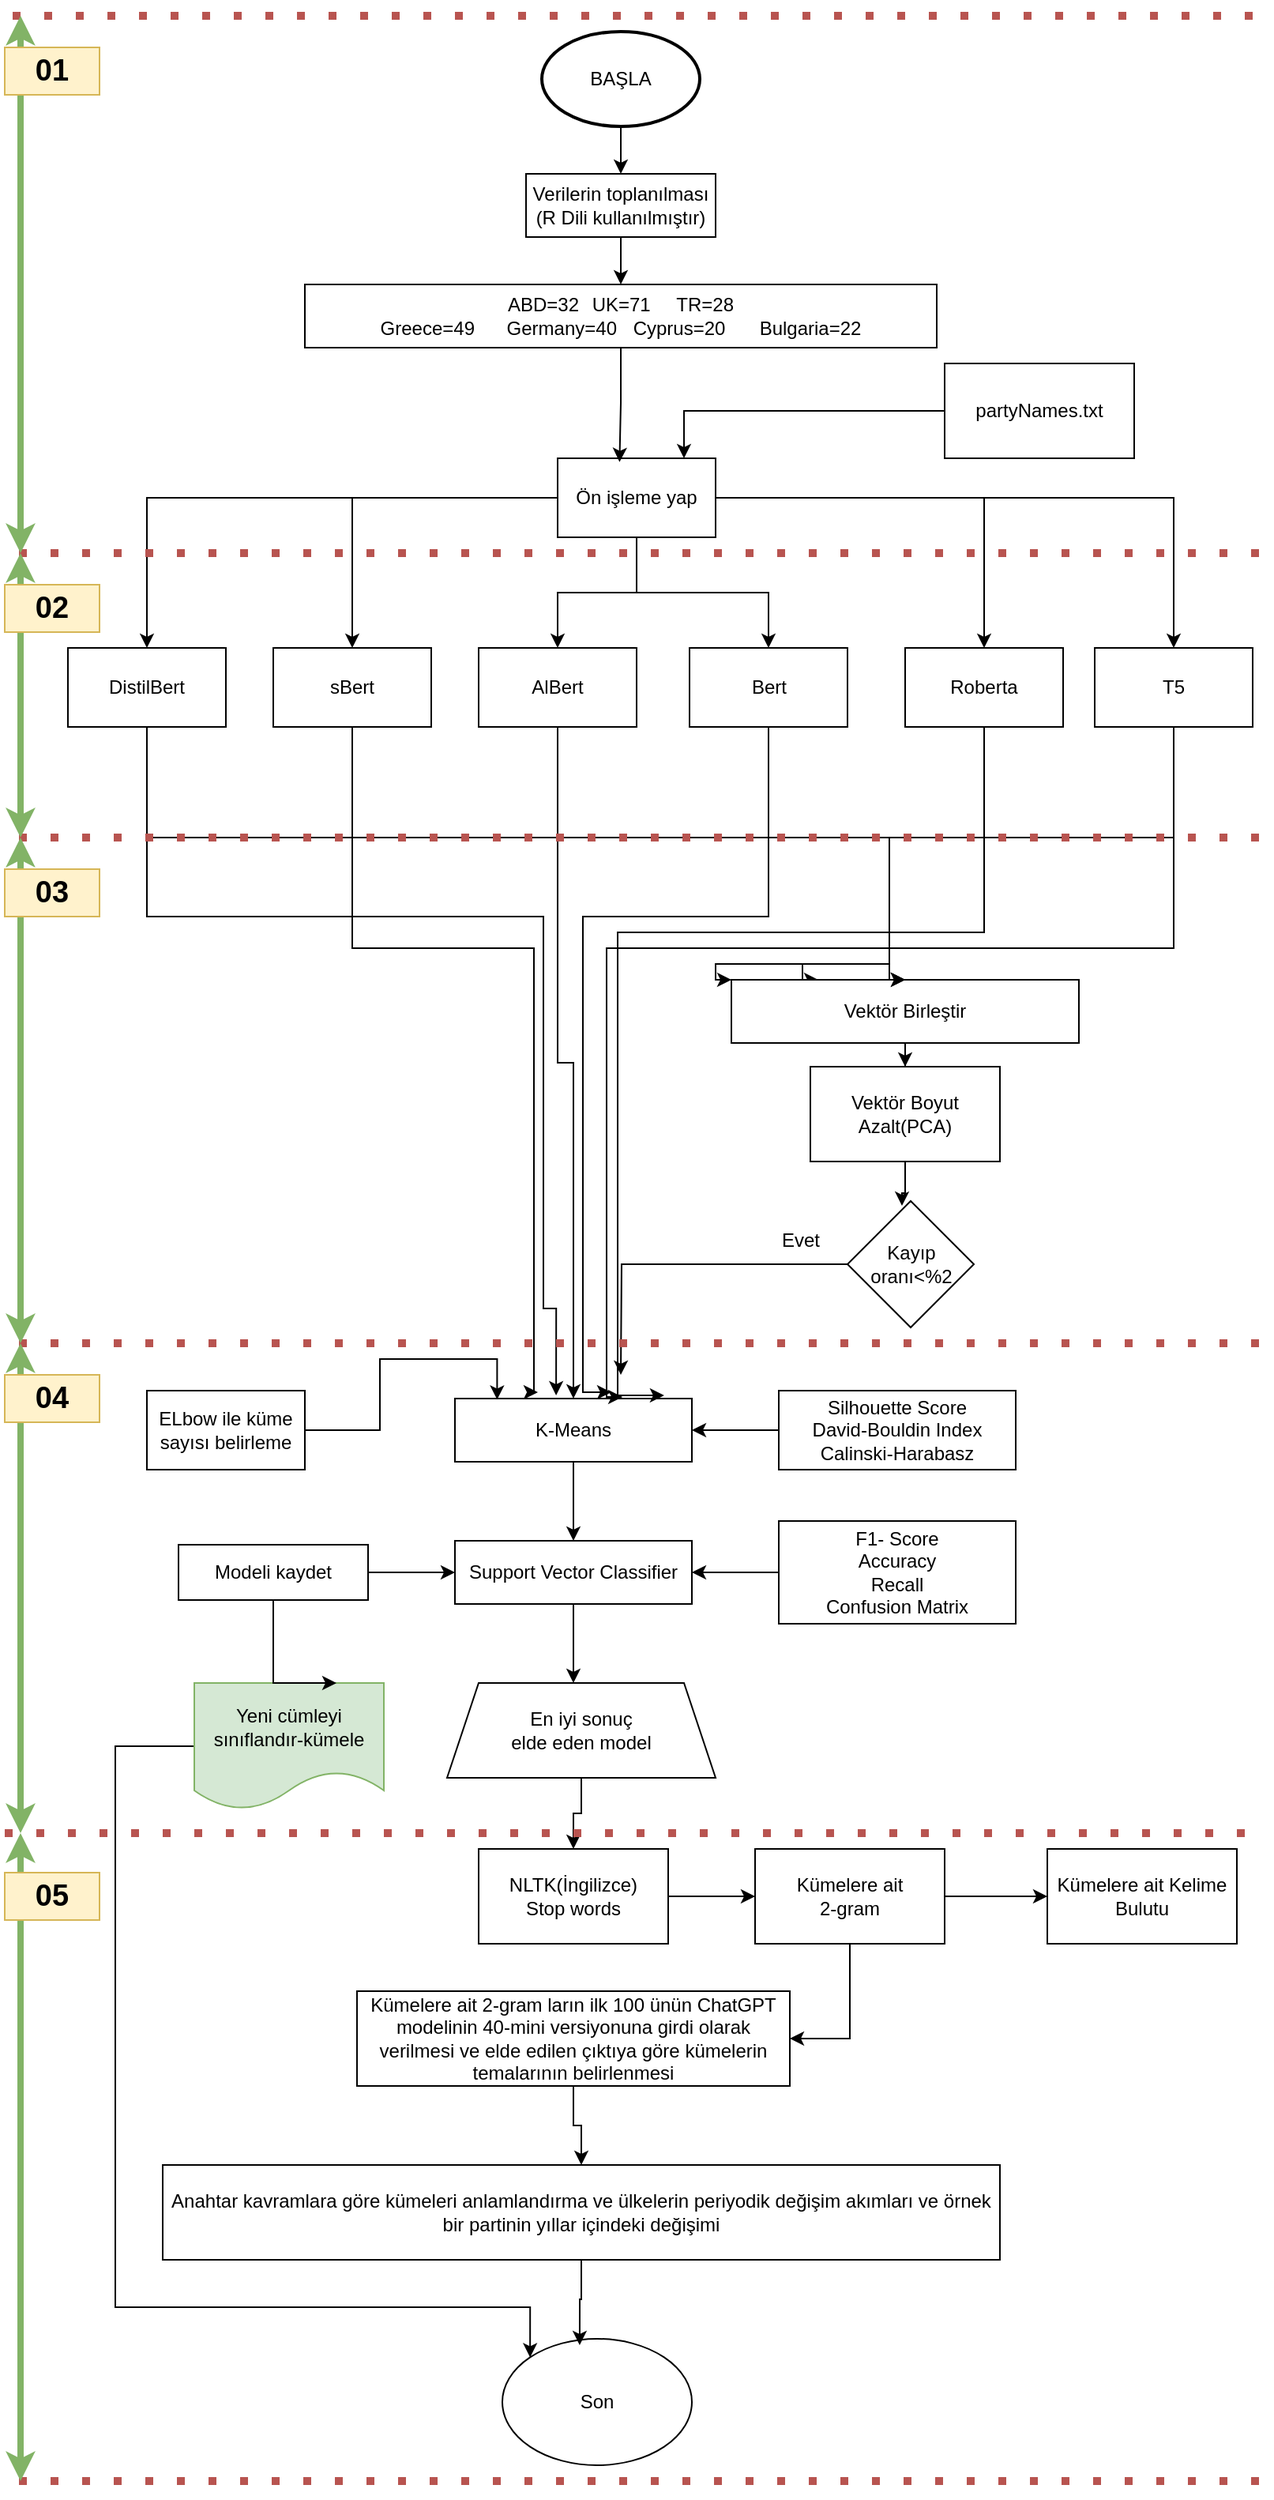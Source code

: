 <mxfile version="25.0.3">
  <diagram name="Sayfa -1" id="Y4KyMQlFS_LneCHq2ve7">
    <mxGraphModel dx="1434" dy="1915" grid="1" gridSize="10" guides="1" tooltips="1" connect="1" arrows="1" fold="1" page="1" pageScale="1" pageWidth="827" pageHeight="1169" math="0" shadow="0">
      <root>
        <mxCell id="0" />
        <mxCell id="1" parent="0" />
        <mxCell id="thV8qUcvfwIhAkpE8thV-68" style="edgeStyle=orthogonalEdgeStyle;rounded=0;orthogonalLoop=1;jettySize=auto;html=1;entryX=0.5;entryY=0;entryDx=0;entryDy=0;" edge="1" parent="1" source="xR32Q1sz5O_IzREnE2dy-1" target="thV8qUcvfwIhAkpE8thV-67">
          <mxGeometry relative="1" as="geometry" />
        </mxCell>
        <mxCell id="xR32Q1sz5O_IzREnE2dy-1" value="BAŞLA" style="strokeWidth=2;html=1;shape=mxgraph.flowchart.start_1;whiteSpace=wrap;" parent="1" vertex="1">
          <mxGeometry x="350" y="-100" width="100" height="60" as="geometry" />
        </mxCell>
        <mxCell id="xR32Q1sz5O_IzREnE2dy-8" style="edgeStyle=orthogonalEdgeStyle;rounded=0;orthogonalLoop=1;jettySize=auto;html=1;entryX=0.5;entryY=0;entryDx=0;entryDy=0;" parent="1" source="xR32Q1sz5O_IzREnE2dy-2" target="xR32Q1sz5O_IzREnE2dy-3" edge="1">
          <mxGeometry relative="1" as="geometry" />
        </mxCell>
        <mxCell id="xR32Q1sz5O_IzREnE2dy-9" style="edgeStyle=orthogonalEdgeStyle;rounded=0;orthogonalLoop=1;jettySize=auto;html=1;entryX=0.5;entryY=0;entryDx=0;entryDy=0;" parent="1" source="xR32Q1sz5O_IzREnE2dy-2" target="xR32Q1sz5O_IzREnE2dy-4" edge="1">
          <mxGeometry relative="1" as="geometry" />
        </mxCell>
        <mxCell id="xR32Q1sz5O_IzREnE2dy-10" style="edgeStyle=orthogonalEdgeStyle;rounded=0;orthogonalLoop=1;jettySize=auto;html=1;entryX=0.5;entryY=0;entryDx=0;entryDy=0;" parent="1" source="xR32Q1sz5O_IzREnE2dy-2" target="xR32Q1sz5O_IzREnE2dy-5" edge="1">
          <mxGeometry relative="1" as="geometry" />
        </mxCell>
        <mxCell id="xR32Q1sz5O_IzREnE2dy-11" style="edgeStyle=orthogonalEdgeStyle;rounded=0;orthogonalLoop=1;jettySize=auto;html=1;entryX=0.5;entryY=0;entryDx=0;entryDy=0;" parent="1" source="xR32Q1sz5O_IzREnE2dy-2" target="xR32Q1sz5O_IzREnE2dy-6" edge="1">
          <mxGeometry relative="1" as="geometry" />
        </mxCell>
        <mxCell id="thV8qUcvfwIhAkpE8thV-3" style="edgeStyle=orthogonalEdgeStyle;rounded=0;orthogonalLoop=1;jettySize=auto;html=1;entryX=0.5;entryY=0;entryDx=0;entryDy=0;" edge="1" parent="1" source="xR32Q1sz5O_IzREnE2dy-2" target="thV8qUcvfwIhAkpE8thV-2">
          <mxGeometry relative="1" as="geometry" />
        </mxCell>
        <mxCell id="thV8qUcvfwIhAkpE8thV-4" style="edgeStyle=orthogonalEdgeStyle;rounded=0;orthogonalLoop=1;jettySize=auto;html=1;" edge="1" parent="1" source="xR32Q1sz5O_IzREnE2dy-2" target="thV8qUcvfwIhAkpE8thV-1">
          <mxGeometry relative="1" as="geometry" />
        </mxCell>
        <mxCell id="xR32Q1sz5O_IzREnE2dy-2" value="Ön işleme yap" style="html=1;dashed=0;whiteSpace=wrap;" parent="1" vertex="1">
          <mxGeometry x="360" y="170" width="100" height="50" as="geometry" />
        </mxCell>
        <mxCell id="xR32Q1sz5O_IzREnE2dy-17" style="edgeStyle=orthogonalEdgeStyle;rounded=0;orthogonalLoop=1;jettySize=auto;html=1;entryX=0;entryY=0;entryDx=0;entryDy=0;" parent="1" source="xR32Q1sz5O_IzREnE2dy-3" target="xR32Q1sz5O_IzREnE2dy-13" edge="1">
          <mxGeometry relative="1" as="geometry">
            <Array as="points">
              <mxPoint x="230" y="410" />
              <mxPoint x="570" y="410" />
              <mxPoint x="570" y="490" />
              <mxPoint x="460" y="490" />
            </Array>
          </mxGeometry>
        </mxCell>
        <mxCell id="xR32Q1sz5O_IzREnE2dy-3" value="sBert" style="html=1;dashed=0;whiteSpace=wrap;" parent="1" vertex="1">
          <mxGeometry x="180" y="290" width="100" height="50" as="geometry" />
        </mxCell>
        <mxCell id="xR32Q1sz5O_IzREnE2dy-16" style="edgeStyle=orthogonalEdgeStyle;rounded=0;orthogonalLoop=1;jettySize=auto;html=1;entryX=0.25;entryY=0;entryDx=0;entryDy=0;" parent="1" source="xR32Q1sz5O_IzREnE2dy-4" target="xR32Q1sz5O_IzREnE2dy-13" edge="1">
          <mxGeometry relative="1" as="geometry">
            <Array as="points">
              <mxPoint x="360" y="410" />
              <mxPoint x="570" y="410" />
              <mxPoint x="570" y="490" />
              <mxPoint x="515" y="490" />
            </Array>
          </mxGeometry>
        </mxCell>
        <mxCell id="xR32Q1sz5O_IzREnE2dy-20" style="edgeStyle=orthogonalEdgeStyle;rounded=0;orthogonalLoop=1;jettySize=auto;html=1;entryX=0.5;entryY=0;entryDx=0;entryDy=0;" parent="1" source="xR32Q1sz5O_IzREnE2dy-4" target="xR32Q1sz5O_IzREnE2dy-12" edge="1">
          <mxGeometry relative="1" as="geometry" />
        </mxCell>
        <mxCell id="xR32Q1sz5O_IzREnE2dy-4" value="AlBert" style="html=1;dashed=0;whiteSpace=wrap;" parent="1" vertex="1">
          <mxGeometry x="310" y="290" width="100" height="50" as="geometry" />
        </mxCell>
        <mxCell id="xR32Q1sz5O_IzREnE2dy-15" style="edgeStyle=orthogonalEdgeStyle;rounded=0;orthogonalLoop=1;jettySize=auto;html=1;entryX=0.5;entryY=0;entryDx=0;entryDy=0;" parent="1" source="xR32Q1sz5O_IzREnE2dy-5" target="xR32Q1sz5O_IzREnE2dy-13" edge="1">
          <mxGeometry relative="1" as="geometry">
            <Array as="points">
              <mxPoint x="494" y="410" />
              <mxPoint x="570" y="410" />
            </Array>
          </mxGeometry>
        </mxCell>
        <mxCell id="xR32Q1sz5O_IzREnE2dy-5" value="Bert" style="html=1;dashed=0;whiteSpace=wrap;" parent="1" vertex="1">
          <mxGeometry x="443.5" y="290" width="100" height="50" as="geometry" />
        </mxCell>
        <mxCell id="xR32Q1sz5O_IzREnE2dy-18" style="edgeStyle=orthogonalEdgeStyle;rounded=0;orthogonalLoop=1;jettySize=auto;html=1;entryX=0.5;entryY=0;entryDx=0;entryDy=0;" parent="1" source="xR32Q1sz5O_IzREnE2dy-6" target="xR32Q1sz5O_IzREnE2dy-13" edge="1">
          <mxGeometry relative="1" as="geometry">
            <Array as="points">
              <mxPoint x="630" y="410" />
              <mxPoint x="570" y="410" />
            </Array>
          </mxGeometry>
        </mxCell>
        <mxCell id="xR32Q1sz5O_IzREnE2dy-6" value="Roberta" style="html=1;dashed=0;whiteSpace=wrap;" parent="1" vertex="1">
          <mxGeometry x="580" y="290" width="100" height="50" as="geometry" />
        </mxCell>
        <mxCell id="xR32Q1sz5O_IzREnE2dy-31" style="edgeStyle=orthogonalEdgeStyle;rounded=0;orthogonalLoop=1;jettySize=auto;html=1;" parent="1" source="xR32Q1sz5O_IzREnE2dy-12" edge="1">
          <mxGeometry relative="1" as="geometry">
            <mxPoint x="370" y="855" as="targetPoint" />
          </mxGeometry>
        </mxCell>
        <mxCell id="xR32Q1sz5O_IzREnE2dy-12" value="K-Means" style="html=1;dashed=0;whiteSpace=wrap;" parent="1" vertex="1">
          <mxGeometry x="295" y="765" width="150" height="40" as="geometry" />
        </mxCell>
        <mxCell id="thV8qUcvfwIhAkpE8thV-22" value="" style="edgeStyle=orthogonalEdgeStyle;rounded=0;orthogonalLoop=1;jettySize=auto;html=1;" edge="1" parent="1" source="xR32Q1sz5O_IzREnE2dy-13" target="thV8qUcvfwIhAkpE8thV-21">
          <mxGeometry relative="1" as="geometry" />
        </mxCell>
        <mxCell id="xR32Q1sz5O_IzREnE2dy-13" value="Vektör Birleştir" style="html=1;dashed=0;whiteSpace=wrap;" parent="1" vertex="1">
          <mxGeometry x="470" y="500" width="220" height="40" as="geometry" />
        </mxCell>
        <mxCell id="xR32Q1sz5O_IzREnE2dy-19" style="edgeStyle=orthogonalEdgeStyle;rounded=0;orthogonalLoop=1;jettySize=auto;html=1;entryX=0.35;entryY=-0.1;entryDx=0;entryDy=0;entryPerimeter=0;" parent="1" source="xR32Q1sz5O_IzREnE2dy-3" target="xR32Q1sz5O_IzREnE2dy-12" edge="1">
          <mxGeometry relative="1" as="geometry">
            <Array as="points">
              <mxPoint x="230" y="480" />
              <mxPoint x="345" y="480" />
            </Array>
          </mxGeometry>
        </mxCell>
        <mxCell id="xR32Q1sz5O_IzREnE2dy-21" style="edgeStyle=orthogonalEdgeStyle;rounded=0;orthogonalLoop=1;jettySize=auto;html=1;entryX=0.66;entryY=-0.1;entryDx=0;entryDy=0;entryPerimeter=0;" parent="1" source="xR32Q1sz5O_IzREnE2dy-5" target="xR32Q1sz5O_IzREnE2dy-12" edge="1">
          <mxGeometry relative="1" as="geometry">
            <Array as="points">
              <mxPoint x="494" y="460" />
              <mxPoint x="376" y="460" />
            </Array>
          </mxGeometry>
        </mxCell>
        <mxCell id="xR32Q1sz5O_IzREnE2dy-22" style="edgeStyle=orthogonalEdgeStyle;rounded=0;orthogonalLoop=1;jettySize=auto;html=1;entryX=0.883;entryY=-0.05;entryDx=0;entryDy=0;entryPerimeter=0;" parent="1" source="xR32Q1sz5O_IzREnE2dy-6" target="xR32Q1sz5O_IzREnE2dy-12" edge="1">
          <mxGeometry relative="1" as="geometry">
            <Array as="points">
              <mxPoint x="630" y="470" />
              <mxPoint x="398" y="470" />
            </Array>
          </mxGeometry>
        </mxCell>
        <mxCell id="xR32Q1sz5O_IzREnE2dy-25" value="&lt;div&gt;ABD=32&lt;span style=&quot;white-space: pre;&quot;&gt;&#x9;&lt;/span&gt;UK=71&lt;span style=&quot;white-space: pre;&quot;&gt;&#x9;&lt;/span&gt;TR=28&lt;/div&gt;&lt;div&gt;Greece=49&lt;span style=&quot;white-space: pre;&quot;&gt;&#x9;&lt;/span&gt;Germany=40&lt;span style=&quot;white-space: pre;&quot;&gt;&#x9;&lt;/span&gt;Cyprus=20&lt;span style=&quot;white-space: pre;&quot;&gt;&#x9;&lt;/span&gt;Bulgaria=22&lt;br&gt;&lt;/div&gt;" style="html=1;dashed=0;whiteSpace=wrap;" parent="1" vertex="1">
          <mxGeometry x="200" y="60" width="400" height="40" as="geometry" />
        </mxCell>
        <mxCell id="xR32Q1sz5O_IzREnE2dy-27" style="edgeStyle=orthogonalEdgeStyle;rounded=0;orthogonalLoop=1;jettySize=auto;html=1;entryX=0.392;entryY=0.047;entryDx=0;entryDy=0;entryPerimeter=0;" parent="1" source="xR32Q1sz5O_IzREnE2dy-25" target="xR32Q1sz5O_IzREnE2dy-2" edge="1">
          <mxGeometry relative="1" as="geometry" />
        </mxCell>
        <mxCell id="xR32Q1sz5O_IzREnE2dy-28" value="ELbow ile küme sayısı belirleme" style="html=1;dashed=0;whiteSpace=wrap;" parent="1" vertex="1">
          <mxGeometry x="100" y="760" width="100" height="50" as="geometry" />
        </mxCell>
        <mxCell id="xR32Q1sz5O_IzREnE2dy-29" style="edgeStyle=orthogonalEdgeStyle;rounded=0;orthogonalLoop=1;jettySize=auto;html=1;entryX=0.178;entryY=0.017;entryDx=0;entryDy=0;entryPerimeter=0;" parent="1" source="xR32Q1sz5O_IzREnE2dy-28" target="xR32Q1sz5O_IzREnE2dy-12" edge="1">
          <mxGeometry relative="1" as="geometry" />
        </mxCell>
        <mxCell id="thV8qUcvfwIhAkpE8thV-5" style="edgeStyle=orthogonalEdgeStyle;rounded=0;orthogonalLoop=1;jettySize=auto;html=1;entryX=0.5;entryY=0;entryDx=0;entryDy=0;" edge="1" parent="1" source="thV8qUcvfwIhAkpE8thV-1" target="xR32Q1sz5O_IzREnE2dy-13">
          <mxGeometry relative="1" as="geometry">
            <Array as="points">
              <mxPoint x="750" y="410" />
              <mxPoint x="570" y="410" />
            </Array>
          </mxGeometry>
        </mxCell>
        <mxCell id="thV8qUcvfwIhAkpE8thV-1" value="T5" style="html=1;dashed=0;whiteSpace=wrap;" vertex="1" parent="1">
          <mxGeometry x="700" y="290" width="100" height="50" as="geometry" />
        </mxCell>
        <mxCell id="thV8qUcvfwIhAkpE8thV-6" style="edgeStyle=orthogonalEdgeStyle;rounded=0;orthogonalLoop=1;jettySize=auto;html=1;entryX=0.5;entryY=0;entryDx=0;entryDy=0;" edge="1" parent="1" source="thV8qUcvfwIhAkpE8thV-2" target="xR32Q1sz5O_IzREnE2dy-13">
          <mxGeometry relative="1" as="geometry">
            <Array as="points">
              <mxPoint x="100" y="410" />
              <mxPoint x="570" y="410" />
            </Array>
          </mxGeometry>
        </mxCell>
        <mxCell id="thV8qUcvfwIhAkpE8thV-7" style="edgeStyle=orthogonalEdgeStyle;rounded=0;orthogonalLoop=1;jettySize=auto;html=1;entryX=0.427;entryY=-0.05;entryDx=0;entryDy=0;entryPerimeter=0;" edge="1" parent="1" source="thV8qUcvfwIhAkpE8thV-2" target="xR32Q1sz5O_IzREnE2dy-12">
          <mxGeometry relative="1" as="geometry">
            <mxPoint x="350" y="610" as="targetPoint" />
            <Array as="points">
              <mxPoint x="100" y="460" />
              <mxPoint x="351" y="460" />
              <mxPoint x="351" y="708" />
            </Array>
          </mxGeometry>
        </mxCell>
        <mxCell id="thV8qUcvfwIhAkpE8thV-2" value="DistilBert" style="html=1;dashed=0;whiteSpace=wrap;" vertex="1" parent="1">
          <mxGeometry x="50" y="290" width="100" height="50" as="geometry" />
        </mxCell>
        <mxCell id="thV8qUcvfwIhAkpE8thV-8" style="edgeStyle=orthogonalEdgeStyle;rounded=0;orthogonalLoop=1;jettySize=auto;html=1;entryX=0.707;entryY=-0.025;entryDx=0;entryDy=0;entryPerimeter=0;" edge="1" parent="1" source="thV8qUcvfwIhAkpE8thV-1" target="xR32Q1sz5O_IzREnE2dy-12">
          <mxGeometry relative="1" as="geometry">
            <Array as="points">
              <mxPoint x="750" y="480" />
              <mxPoint x="391" y="480" />
            </Array>
          </mxGeometry>
        </mxCell>
        <mxCell id="thV8qUcvfwIhAkpE8thV-11" style="edgeStyle=orthogonalEdgeStyle;rounded=0;orthogonalLoop=1;jettySize=auto;html=1;entryX=1;entryY=0.5;entryDx=0;entryDy=0;" edge="1" parent="1" source="thV8qUcvfwIhAkpE8thV-10" target="xR32Q1sz5O_IzREnE2dy-12">
          <mxGeometry relative="1" as="geometry" />
        </mxCell>
        <mxCell id="thV8qUcvfwIhAkpE8thV-10" value="Silhouette Score&lt;br&gt;David-Bouldin Index&lt;br&gt;Calinski-Harabasz" style="html=1;dashed=0;whiteSpace=wrap;" vertex="1" parent="1">
          <mxGeometry x="500" y="760" width="150" height="50" as="geometry" />
        </mxCell>
        <mxCell id="thV8qUcvfwIhAkpE8thV-15" style="edgeStyle=orthogonalEdgeStyle;rounded=0;orthogonalLoop=1;jettySize=auto;html=1;entryX=0.5;entryY=0;entryDx=0;entryDy=0;" edge="1" parent="1" source="thV8qUcvfwIhAkpE8thV-12">
          <mxGeometry relative="1" as="geometry">
            <mxPoint x="370" y="945" as="targetPoint" />
          </mxGeometry>
        </mxCell>
        <mxCell id="thV8qUcvfwIhAkpE8thV-12" value="Support Vector Classifier" style="html=1;dashed=0;whiteSpace=wrap;" vertex="1" parent="1">
          <mxGeometry x="295" y="855" width="150" height="40" as="geometry" />
        </mxCell>
        <mxCell id="thV8qUcvfwIhAkpE8thV-14" style="edgeStyle=orthogonalEdgeStyle;rounded=0;orthogonalLoop=1;jettySize=auto;html=1;entryX=1;entryY=0.5;entryDx=0;entryDy=0;" edge="1" parent="1" source="thV8qUcvfwIhAkpE8thV-13" target="thV8qUcvfwIhAkpE8thV-12">
          <mxGeometry relative="1" as="geometry" />
        </mxCell>
        <mxCell id="thV8qUcvfwIhAkpE8thV-13" value="F1- Score&lt;br&gt;Accuracy&lt;br&gt;Recall&lt;br&gt;Confusion Matrix" style="html=1;dashed=0;whiteSpace=wrap;" vertex="1" parent="1">
          <mxGeometry x="500" y="842.5" width="150" height="65" as="geometry" />
        </mxCell>
        <mxCell id="thV8qUcvfwIhAkpE8thV-43" style="edgeStyle=orthogonalEdgeStyle;rounded=0;orthogonalLoop=1;jettySize=auto;html=1;entryX=0.5;entryY=0;entryDx=0;entryDy=0;" edge="1" parent="1" source="thV8qUcvfwIhAkpE8thV-16" target="thV8qUcvfwIhAkpE8thV-41">
          <mxGeometry relative="1" as="geometry" />
        </mxCell>
        <mxCell id="thV8qUcvfwIhAkpE8thV-16" value="En iyi sonuç&lt;br&gt; elde eden model" style="shape=trapezoid;perimeter=trapezoidPerimeter;whiteSpace=wrap;html=1;fixedSize=1;" vertex="1" parent="1">
          <mxGeometry x="290" y="945" width="170" height="60" as="geometry" />
        </mxCell>
        <mxCell id="thV8qUcvfwIhAkpE8thV-34" style="edgeStyle=orthogonalEdgeStyle;rounded=0;orthogonalLoop=1;jettySize=auto;html=1;entryX=0;entryY=0.5;entryDx=0;entryDy=0;" edge="1" parent="1" source="thV8qUcvfwIhAkpE8thV-17" target="thV8qUcvfwIhAkpE8thV-33">
          <mxGeometry relative="1" as="geometry" />
        </mxCell>
        <mxCell id="thV8qUcvfwIhAkpE8thV-54" style="edgeStyle=orthogonalEdgeStyle;rounded=0;orthogonalLoop=1;jettySize=auto;html=1;entryX=1;entryY=0.5;entryDx=0;entryDy=0;" edge="1" parent="1" source="thV8qUcvfwIhAkpE8thV-17" target="thV8qUcvfwIhAkpE8thV-53">
          <mxGeometry relative="1" as="geometry">
            <Array as="points">
              <mxPoint x="545" y="1170" />
            </Array>
          </mxGeometry>
        </mxCell>
        <mxCell id="thV8qUcvfwIhAkpE8thV-17" value="Kümelere ait &lt;br&gt;2-gram" style="whiteSpace=wrap;html=1;" vertex="1" parent="1">
          <mxGeometry x="485" y="1050" width="120" height="60" as="geometry" />
        </mxCell>
        <mxCell id="thV8qUcvfwIhAkpE8thV-38" style="edgeStyle=orthogonalEdgeStyle;rounded=0;orthogonalLoop=1;jettySize=auto;html=1;entryX=0;entryY=0;entryDx=0;entryDy=0;" edge="1" parent="1" source="thV8qUcvfwIhAkpE8thV-19" target="thV8qUcvfwIhAkpE8thV-36">
          <mxGeometry relative="1" as="geometry">
            <Array as="points">
              <mxPoint x="80" y="985" />
              <mxPoint x="80" y="1340" />
              <mxPoint x="343" y="1340" />
            </Array>
          </mxGeometry>
        </mxCell>
        <mxCell id="thV8qUcvfwIhAkpE8thV-19" value="Yeni cümleyi sınıflandır-kümele" style="shape=document;whiteSpace=wrap;html=1;boundedLbl=1;fillColor=#d5e8d4;strokeColor=#82b366;" vertex="1" parent="1">
          <mxGeometry x="130" y="945" width="120" height="80" as="geometry" />
        </mxCell>
        <mxCell id="thV8qUcvfwIhAkpE8thV-21" value="Vektör Boyut Azalt(PCA)" style="whiteSpace=wrap;html=1;dashed=0;" vertex="1" parent="1">
          <mxGeometry x="520" y="555" width="120" height="60" as="geometry" />
        </mxCell>
        <mxCell id="thV8qUcvfwIhAkpE8thV-26" style="edgeStyle=orthogonalEdgeStyle;rounded=0;orthogonalLoop=1;jettySize=auto;html=1;" edge="1" parent="1" source="thV8qUcvfwIhAkpE8thV-25">
          <mxGeometry relative="1" as="geometry">
            <mxPoint x="400" y="750" as="targetPoint" />
          </mxGeometry>
        </mxCell>
        <mxCell id="thV8qUcvfwIhAkpE8thV-25" value="Kayıp oranı&amp;lt;%2" style="rhombus;whiteSpace=wrap;html=1;" vertex="1" parent="1">
          <mxGeometry x="543.5" y="640" width="80" height="80" as="geometry" />
        </mxCell>
        <mxCell id="thV8qUcvfwIhAkpE8thV-27" style="edgeStyle=orthogonalEdgeStyle;rounded=0;orthogonalLoop=1;jettySize=auto;html=1;entryX=0.431;entryY=0.038;entryDx=0;entryDy=0;entryPerimeter=0;" edge="1" parent="1" source="thV8qUcvfwIhAkpE8thV-21" target="thV8qUcvfwIhAkpE8thV-25">
          <mxGeometry relative="1" as="geometry" />
        </mxCell>
        <mxCell id="thV8qUcvfwIhAkpE8thV-28" value="Evet" style="text;html=1;align=center;verticalAlign=middle;whiteSpace=wrap;rounded=0;" vertex="1" parent="1">
          <mxGeometry x="484" y="650" width="60" height="30" as="geometry" />
        </mxCell>
        <mxCell id="thV8qUcvfwIhAkpE8thV-30" style="edgeStyle=orthogonalEdgeStyle;rounded=0;orthogonalLoop=1;jettySize=auto;html=1;entryX=0;entryY=0.5;entryDx=0;entryDy=0;" edge="1" parent="1" source="thV8qUcvfwIhAkpE8thV-29" target="thV8qUcvfwIhAkpE8thV-12">
          <mxGeometry relative="1" as="geometry" />
        </mxCell>
        <mxCell id="thV8qUcvfwIhAkpE8thV-31" style="edgeStyle=orthogonalEdgeStyle;rounded=0;orthogonalLoop=1;jettySize=auto;html=1;entryX=0.75;entryY=0;entryDx=0;entryDy=0;" edge="1" parent="1" source="thV8qUcvfwIhAkpE8thV-29" target="thV8qUcvfwIhAkpE8thV-19">
          <mxGeometry relative="1" as="geometry">
            <Array as="points">
              <mxPoint x="180" y="945" />
            </Array>
          </mxGeometry>
        </mxCell>
        <mxCell id="thV8qUcvfwIhAkpE8thV-29" value="Modeli kaydet" style="rounded=0;whiteSpace=wrap;html=1;" vertex="1" parent="1">
          <mxGeometry x="120" y="857.5" width="120" height="35" as="geometry" />
        </mxCell>
        <mxCell id="thV8qUcvfwIhAkpE8thV-32" value="Anahtar kavramlara göre kümeleri anlamlandırma ve ülkelerin periyodik değişim akımları ve örnek bir partinin yıllar içindeki değişimi" style="rounded=0;whiteSpace=wrap;html=1;" vertex="1" parent="1">
          <mxGeometry x="110" y="1250" width="530" height="60" as="geometry" />
        </mxCell>
        <mxCell id="thV8qUcvfwIhAkpE8thV-33" value="Kümelere ait Kelime Bulutu" style="rounded=0;whiteSpace=wrap;html=1;" vertex="1" parent="1">
          <mxGeometry x="670" y="1050" width="120" height="60" as="geometry" />
        </mxCell>
        <mxCell id="thV8qUcvfwIhAkpE8thV-36" value="Son" style="ellipse;whiteSpace=wrap;html=1;" vertex="1" parent="1">
          <mxGeometry x="325" y="1360" width="120" height="80" as="geometry" />
        </mxCell>
        <mxCell id="thV8qUcvfwIhAkpE8thV-37" style="edgeStyle=orthogonalEdgeStyle;rounded=0;orthogonalLoop=1;jettySize=auto;html=1;entryX=0.408;entryY=0.05;entryDx=0;entryDy=0;entryPerimeter=0;" edge="1" parent="1" source="thV8qUcvfwIhAkpE8thV-32" target="thV8qUcvfwIhAkpE8thV-36">
          <mxGeometry relative="1" as="geometry" />
        </mxCell>
        <mxCell id="thV8qUcvfwIhAkpE8thV-40" style="edgeStyle=orthogonalEdgeStyle;rounded=0;orthogonalLoop=1;jettySize=auto;html=1;" edge="1" parent="1" source="thV8qUcvfwIhAkpE8thV-39" target="xR32Q1sz5O_IzREnE2dy-2">
          <mxGeometry relative="1" as="geometry">
            <Array as="points">
              <mxPoint x="440" y="140" />
            </Array>
          </mxGeometry>
        </mxCell>
        <mxCell id="thV8qUcvfwIhAkpE8thV-39" value="partyNames.txt" style="rounded=0;whiteSpace=wrap;html=1;" vertex="1" parent="1">
          <mxGeometry x="605" y="110" width="120" height="60" as="geometry" />
        </mxCell>
        <mxCell id="thV8qUcvfwIhAkpE8thV-42" style="edgeStyle=orthogonalEdgeStyle;rounded=0;orthogonalLoop=1;jettySize=auto;html=1;entryX=0;entryY=0.5;entryDx=0;entryDy=0;" edge="1" parent="1" source="thV8qUcvfwIhAkpE8thV-41" target="thV8qUcvfwIhAkpE8thV-17">
          <mxGeometry relative="1" as="geometry" />
        </mxCell>
        <mxCell id="thV8qUcvfwIhAkpE8thV-41" value="NLTK(İngilizce)&lt;br&gt;Stop words" style="rounded=0;whiteSpace=wrap;html=1;" vertex="1" parent="1">
          <mxGeometry x="310" y="1050" width="120" height="60" as="geometry" />
        </mxCell>
        <mxCell id="thV8qUcvfwIhAkpE8thV-45" value="" style="endArrow=none;dashed=1;html=1;dashPattern=1 3;strokeWidth=5;rounded=0;fillColor=#f8cecc;strokeColor=#b85450;" edge="1" parent="1">
          <mxGeometry width="50" height="50" relative="1" as="geometry">
            <mxPoint x="15" y="-110" as="sourcePoint" />
            <mxPoint x="805" y="-110" as="targetPoint" />
          </mxGeometry>
        </mxCell>
        <mxCell id="thV8qUcvfwIhAkpE8thV-47" value="" style="endArrow=none;dashed=1;html=1;dashPattern=1 3;strokeWidth=5;rounded=0;fillColor=#f8cecc;strokeColor=#b85450;" edge="1" parent="1">
          <mxGeometry width="50" height="50" relative="1" as="geometry">
            <mxPoint x="19" y="230" as="sourcePoint" />
            <mxPoint x="809" y="230" as="targetPoint" />
          </mxGeometry>
        </mxCell>
        <mxCell id="thV8qUcvfwIhAkpE8thV-48" value="" style="endArrow=none;dashed=1;html=1;dashPattern=1 3;strokeWidth=5;rounded=0;fillColor=#f8cecc;strokeColor=#b85450;" edge="1" parent="1">
          <mxGeometry width="50" height="50" relative="1" as="geometry">
            <mxPoint x="19" y="410" as="sourcePoint" />
            <mxPoint x="809" y="410" as="targetPoint" />
          </mxGeometry>
        </mxCell>
        <mxCell id="thV8qUcvfwIhAkpE8thV-49" value="" style="endArrow=none;dashed=1;html=1;dashPattern=1 3;strokeWidth=5;rounded=0;fillColor=#f8cecc;strokeColor=#b85450;" edge="1" parent="1">
          <mxGeometry width="50" height="50" relative="1" as="geometry">
            <mxPoint x="19" y="730" as="sourcePoint" />
            <mxPoint x="809" y="730" as="targetPoint" />
          </mxGeometry>
        </mxCell>
        <mxCell id="thV8qUcvfwIhAkpE8thV-50" value="" style="endArrow=none;dashed=1;html=1;dashPattern=1 3;strokeWidth=5;rounded=0;fillColor=#f8cecc;strokeColor=#b85450;" edge="1" parent="1">
          <mxGeometry width="50" height="50" relative="1" as="geometry">
            <mxPoint x="10" y="1040" as="sourcePoint" />
            <mxPoint x="800" y="1040" as="targetPoint" />
          </mxGeometry>
        </mxCell>
        <mxCell id="thV8qUcvfwIhAkpE8thV-52" value="" style="endArrow=none;dashed=1;html=1;dashPattern=1 3;strokeWidth=5;rounded=0;fillColor=#f8cecc;strokeColor=#b85450;" edge="1" parent="1">
          <mxGeometry width="50" height="50" relative="1" as="geometry">
            <mxPoint x="19" y="1450" as="sourcePoint" />
            <mxPoint x="809" y="1450" as="targetPoint" />
          </mxGeometry>
        </mxCell>
        <mxCell id="thV8qUcvfwIhAkpE8thV-55" style="edgeStyle=orthogonalEdgeStyle;rounded=0;orthogonalLoop=1;jettySize=auto;html=1;entryX=0.5;entryY=0;entryDx=0;entryDy=0;" edge="1" parent="1" source="thV8qUcvfwIhAkpE8thV-53" target="thV8qUcvfwIhAkpE8thV-32">
          <mxGeometry relative="1" as="geometry" />
        </mxCell>
        <mxCell id="thV8qUcvfwIhAkpE8thV-53" value="Kümelere ait 2-gram ların ilk 100 ünün ChatGPT modelinin 40-mini versiyonuna girdi olarak verilmesi ve elde edilen çıktıya göre kümelerin temalarının belirlenmesi" style="rounded=0;whiteSpace=wrap;html=1;" vertex="1" parent="1">
          <mxGeometry x="233" y="1140" width="274" height="60" as="geometry" />
        </mxCell>
        <mxCell id="thV8qUcvfwIhAkpE8thV-57" value="" style="endArrow=classic;startArrow=classic;html=1;rounded=0;strokeWidth=4;fillColor=#d5e8d4;strokeColor=#82b366;" edge="1" parent="1">
          <mxGeometry width="50" height="50" relative="1" as="geometry">
            <mxPoint x="20" y="230" as="sourcePoint" />
            <mxPoint x="20" y="-110" as="targetPoint" />
          </mxGeometry>
        </mxCell>
        <mxCell id="thV8qUcvfwIhAkpE8thV-58" value="" style="endArrow=classic;startArrow=classic;html=1;rounded=0;strokeWidth=4;fillColor=#d5e8d4;strokeColor=#82b366;" edge="1" parent="1">
          <mxGeometry width="50" height="50" relative="1" as="geometry">
            <mxPoint x="20" y="410" as="sourcePoint" />
            <mxPoint x="20" y="230" as="targetPoint" />
          </mxGeometry>
        </mxCell>
        <mxCell id="thV8qUcvfwIhAkpE8thV-59" value="" style="endArrow=classic;startArrow=classic;html=1;rounded=0;strokeWidth=4;fillColor=#d5e8d4;strokeColor=#82b366;" edge="1" parent="1">
          <mxGeometry width="50" height="50" relative="1" as="geometry">
            <mxPoint x="20" y="730" as="sourcePoint" />
            <mxPoint x="20" y="410" as="targetPoint" />
          </mxGeometry>
        </mxCell>
        <mxCell id="thV8qUcvfwIhAkpE8thV-60" value="" style="endArrow=classic;startArrow=classic;html=1;rounded=0;strokeWidth=4;fillColor=#d5e8d4;strokeColor=#82b366;" edge="1" parent="1">
          <mxGeometry width="50" height="50" relative="1" as="geometry">
            <mxPoint x="20" y="1040" as="sourcePoint" />
            <mxPoint x="20" y="730" as="targetPoint" />
          </mxGeometry>
        </mxCell>
        <mxCell id="thV8qUcvfwIhAkpE8thV-61" value="" style="endArrow=classic;startArrow=classic;html=1;rounded=0;strokeWidth=4;fillColor=#d5e8d4;strokeColor=#82b366;" edge="1" parent="1">
          <mxGeometry width="50" height="50" relative="1" as="geometry">
            <mxPoint x="20" y="1450" as="sourcePoint" />
            <mxPoint x="20" y="1040" as="targetPoint" />
          </mxGeometry>
        </mxCell>
        <mxCell id="thV8qUcvfwIhAkpE8thV-62" value="&lt;font style=&quot;font-size: 19px;&quot;&gt;&lt;b&gt;01&lt;/b&gt;&lt;/font&gt;" style="text;html=1;align=center;verticalAlign=middle;whiteSpace=wrap;rounded=0;fillColor=#fff2cc;strokeColor=#d6b656;" vertex="1" parent="1">
          <mxGeometry x="10" y="-90" width="60" height="30" as="geometry" />
        </mxCell>
        <mxCell id="thV8qUcvfwIhAkpE8thV-63" value="&lt;font style=&quot;font-size: 19px;&quot;&gt;&lt;b&gt;02&lt;/b&gt;&lt;/font&gt;" style="text;html=1;align=center;verticalAlign=middle;whiteSpace=wrap;rounded=0;fillColor=#fff2cc;strokeColor=#d6b656;" vertex="1" parent="1">
          <mxGeometry x="10" y="250" width="60" height="30" as="geometry" />
        </mxCell>
        <mxCell id="thV8qUcvfwIhAkpE8thV-64" value="&lt;font style=&quot;font-size: 19px;&quot;&gt;&lt;b&gt;03&lt;/b&gt;&lt;/font&gt;" style="text;html=1;align=center;verticalAlign=middle;whiteSpace=wrap;rounded=0;fillColor=#fff2cc;strokeColor=#d6b656;" vertex="1" parent="1">
          <mxGeometry x="10" y="430" width="60" height="30" as="geometry" />
        </mxCell>
        <mxCell id="thV8qUcvfwIhAkpE8thV-65" value="&lt;font style=&quot;font-size: 19px;&quot;&gt;&lt;b&gt;04&lt;/b&gt;&lt;/font&gt;" style="text;html=1;align=center;verticalAlign=middle;whiteSpace=wrap;rounded=0;fillColor=#fff2cc;strokeColor=#d6b656;" vertex="1" parent="1">
          <mxGeometry x="10" y="750" width="60" height="30" as="geometry" />
        </mxCell>
        <mxCell id="thV8qUcvfwIhAkpE8thV-66" value="&lt;font style=&quot;font-size: 19px;&quot;&gt;&lt;b&gt;05&lt;/b&gt;&lt;/font&gt;" style="text;html=1;align=center;verticalAlign=middle;whiteSpace=wrap;rounded=0;fillColor=#fff2cc;strokeColor=#d6b656;" vertex="1" parent="1">
          <mxGeometry x="10" y="1065" width="60" height="30" as="geometry" />
        </mxCell>
        <mxCell id="thV8qUcvfwIhAkpE8thV-69" style="edgeStyle=orthogonalEdgeStyle;rounded=0;orthogonalLoop=1;jettySize=auto;html=1;entryX=0.5;entryY=0;entryDx=0;entryDy=0;" edge="1" parent="1" source="thV8qUcvfwIhAkpE8thV-67" target="xR32Q1sz5O_IzREnE2dy-25">
          <mxGeometry relative="1" as="geometry" />
        </mxCell>
        <mxCell id="thV8qUcvfwIhAkpE8thV-67" value="Verilerin toplanılması&lt;br&gt;&lt;div&gt;(R Dili kullanılmıştır) &lt;/div&gt;" style="rounded=0;whiteSpace=wrap;html=1;" vertex="1" parent="1">
          <mxGeometry x="340" y="-10" width="120" height="40" as="geometry" />
        </mxCell>
      </root>
    </mxGraphModel>
  </diagram>
</mxfile>
